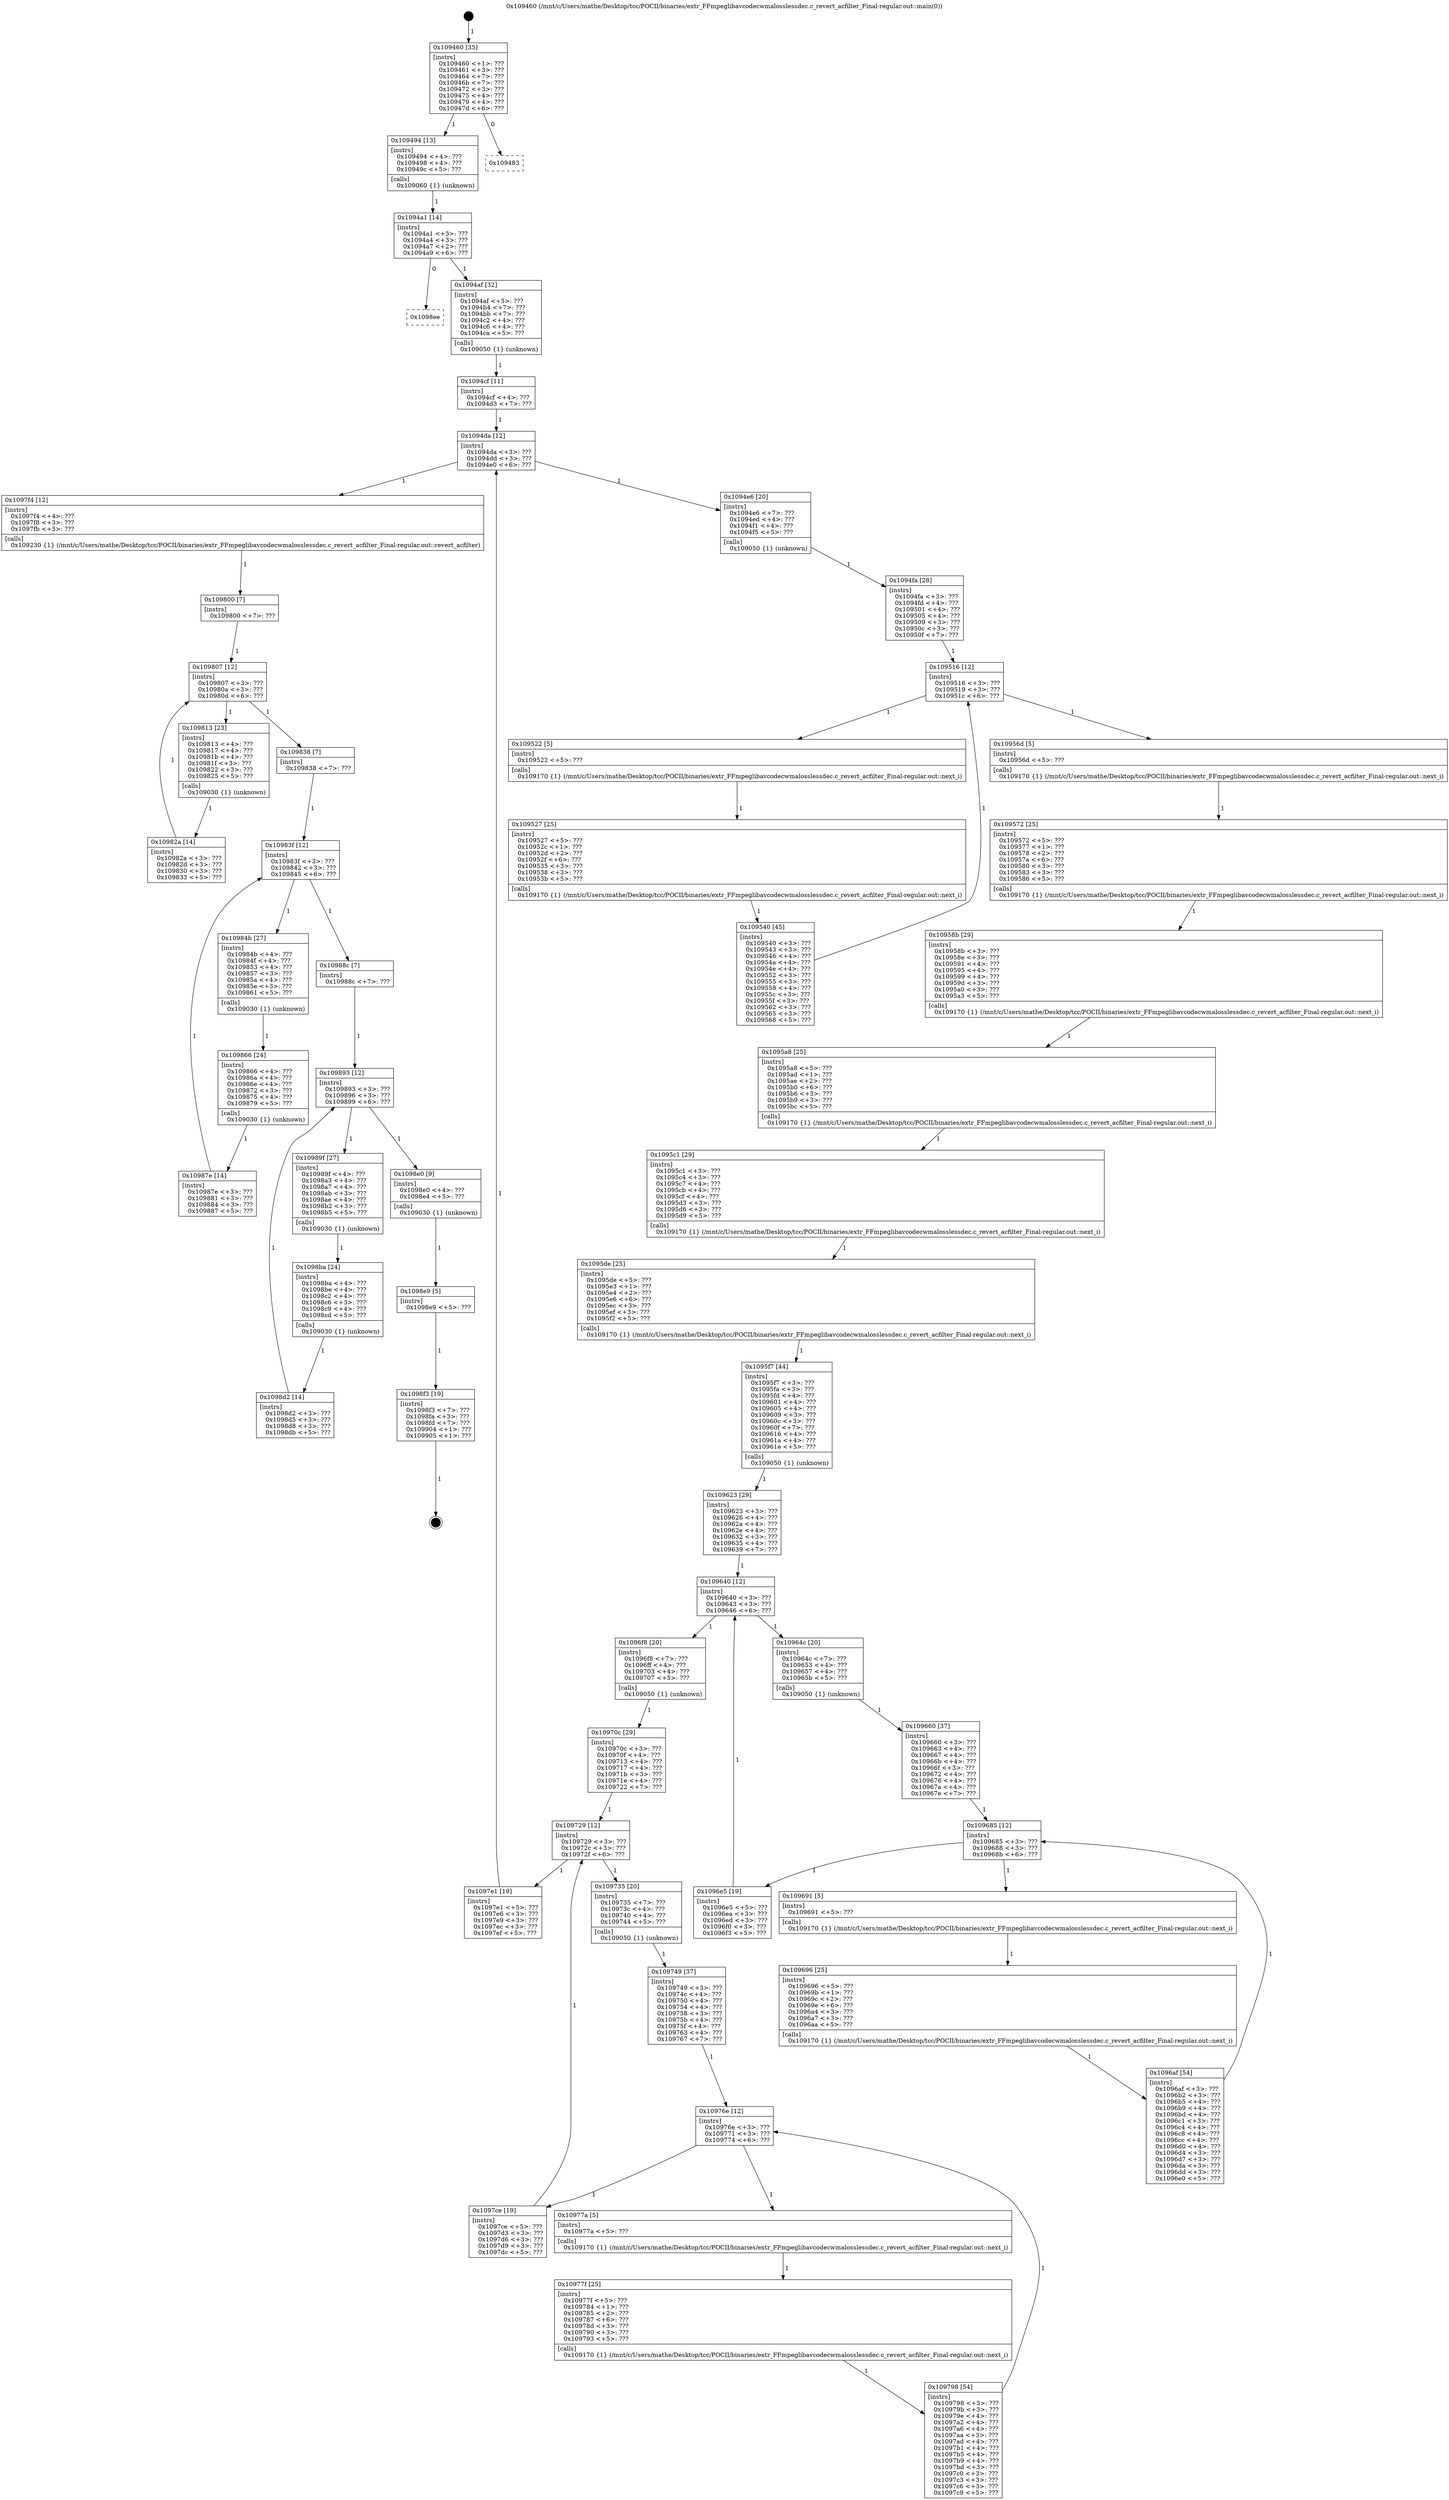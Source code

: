 digraph "0x109460" {
  label = "0x109460 (/mnt/c/Users/mathe/Desktop/tcc/POCII/binaries/extr_FFmpeglibavcodecwmalosslessdec.c_revert_acfilter_Final-regular.out::main(0))"
  labelloc = "t"
  node[shape=record]

  Entry [label="",width=0.3,height=0.3,shape=circle,fillcolor=black,style=filled]
  "0x109460" [label="{
     0x109460 [35]\l
     | [instrs]\l
     &nbsp;&nbsp;0x109460 \<+1\>: ???\l
     &nbsp;&nbsp;0x109461 \<+3\>: ???\l
     &nbsp;&nbsp;0x109464 \<+7\>: ???\l
     &nbsp;&nbsp;0x10946b \<+7\>: ???\l
     &nbsp;&nbsp;0x109472 \<+3\>: ???\l
     &nbsp;&nbsp;0x109475 \<+4\>: ???\l
     &nbsp;&nbsp;0x109479 \<+4\>: ???\l
     &nbsp;&nbsp;0x10947d \<+6\>: ???\l
  }"]
  "0x109494" [label="{
     0x109494 [13]\l
     | [instrs]\l
     &nbsp;&nbsp;0x109494 \<+4\>: ???\l
     &nbsp;&nbsp;0x109498 \<+4\>: ???\l
     &nbsp;&nbsp;0x10949c \<+5\>: ???\l
     | [calls]\l
     &nbsp;&nbsp;0x109060 \{1\} (unknown)\l
  }"]
  "0x109483" [label="{
     0x109483\l
  }", style=dashed]
  "0x1094a1" [label="{
     0x1094a1 [14]\l
     | [instrs]\l
     &nbsp;&nbsp;0x1094a1 \<+3\>: ???\l
     &nbsp;&nbsp;0x1094a4 \<+3\>: ???\l
     &nbsp;&nbsp;0x1094a7 \<+2\>: ???\l
     &nbsp;&nbsp;0x1094a9 \<+6\>: ???\l
  }"]
  "0x1098ee" [label="{
     0x1098ee\l
  }", style=dashed]
  "0x1094af" [label="{
     0x1094af [32]\l
     | [instrs]\l
     &nbsp;&nbsp;0x1094af \<+5\>: ???\l
     &nbsp;&nbsp;0x1094b4 \<+7\>: ???\l
     &nbsp;&nbsp;0x1094bb \<+7\>: ???\l
     &nbsp;&nbsp;0x1094c2 \<+4\>: ???\l
     &nbsp;&nbsp;0x1094c6 \<+4\>: ???\l
     &nbsp;&nbsp;0x1094ca \<+5\>: ???\l
     | [calls]\l
     &nbsp;&nbsp;0x109050 \{1\} (unknown)\l
  }"]
  Exit [label="",width=0.3,height=0.3,shape=circle,fillcolor=black,style=filled,peripheries=2]
  "0x1094da" [label="{
     0x1094da [12]\l
     | [instrs]\l
     &nbsp;&nbsp;0x1094da \<+3\>: ???\l
     &nbsp;&nbsp;0x1094dd \<+3\>: ???\l
     &nbsp;&nbsp;0x1094e0 \<+6\>: ???\l
  }"]
  "0x1097f4" [label="{
     0x1097f4 [12]\l
     | [instrs]\l
     &nbsp;&nbsp;0x1097f4 \<+4\>: ???\l
     &nbsp;&nbsp;0x1097f8 \<+3\>: ???\l
     &nbsp;&nbsp;0x1097fb \<+5\>: ???\l
     | [calls]\l
     &nbsp;&nbsp;0x109230 \{1\} (/mnt/c/Users/mathe/Desktop/tcc/POCII/binaries/extr_FFmpeglibavcodecwmalosslessdec.c_revert_acfilter_Final-regular.out::revert_acfilter)\l
  }"]
  "0x1094e6" [label="{
     0x1094e6 [20]\l
     | [instrs]\l
     &nbsp;&nbsp;0x1094e6 \<+7\>: ???\l
     &nbsp;&nbsp;0x1094ed \<+4\>: ???\l
     &nbsp;&nbsp;0x1094f1 \<+4\>: ???\l
     &nbsp;&nbsp;0x1094f5 \<+5\>: ???\l
     | [calls]\l
     &nbsp;&nbsp;0x109050 \{1\} (unknown)\l
  }"]
  "0x109516" [label="{
     0x109516 [12]\l
     | [instrs]\l
     &nbsp;&nbsp;0x109516 \<+3\>: ???\l
     &nbsp;&nbsp;0x109519 \<+3\>: ???\l
     &nbsp;&nbsp;0x10951c \<+6\>: ???\l
  }"]
  "0x10956d" [label="{
     0x10956d [5]\l
     | [instrs]\l
     &nbsp;&nbsp;0x10956d \<+5\>: ???\l
     | [calls]\l
     &nbsp;&nbsp;0x109170 \{1\} (/mnt/c/Users/mathe/Desktop/tcc/POCII/binaries/extr_FFmpeglibavcodecwmalosslessdec.c_revert_acfilter_Final-regular.out::next_i)\l
  }"]
  "0x109522" [label="{
     0x109522 [5]\l
     | [instrs]\l
     &nbsp;&nbsp;0x109522 \<+5\>: ???\l
     | [calls]\l
     &nbsp;&nbsp;0x109170 \{1\} (/mnt/c/Users/mathe/Desktop/tcc/POCII/binaries/extr_FFmpeglibavcodecwmalosslessdec.c_revert_acfilter_Final-regular.out::next_i)\l
  }"]
  "0x109527" [label="{
     0x109527 [25]\l
     | [instrs]\l
     &nbsp;&nbsp;0x109527 \<+5\>: ???\l
     &nbsp;&nbsp;0x10952c \<+1\>: ???\l
     &nbsp;&nbsp;0x10952d \<+2\>: ???\l
     &nbsp;&nbsp;0x10952f \<+6\>: ???\l
     &nbsp;&nbsp;0x109535 \<+3\>: ???\l
     &nbsp;&nbsp;0x109538 \<+3\>: ???\l
     &nbsp;&nbsp;0x10953b \<+5\>: ???\l
     | [calls]\l
     &nbsp;&nbsp;0x109170 \{1\} (/mnt/c/Users/mathe/Desktop/tcc/POCII/binaries/extr_FFmpeglibavcodecwmalosslessdec.c_revert_acfilter_Final-regular.out::next_i)\l
  }"]
  "0x109540" [label="{
     0x109540 [45]\l
     | [instrs]\l
     &nbsp;&nbsp;0x109540 \<+3\>: ???\l
     &nbsp;&nbsp;0x109543 \<+3\>: ???\l
     &nbsp;&nbsp;0x109546 \<+4\>: ???\l
     &nbsp;&nbsp;0x10954a \<+4\>: ???\l
     &nbsp;&nbsp;0x10954e \<+4\>: ???\l
     &nbsp;&nbsp;0x109552 \<+3\>: ???\l
     &nbsp;&nbsp;0x109555 \<+3\>: ???\l
     &nbsp;&nbsp;0x109558 \<+4\>: ???\l
     &nbsp;&nbsp;0x10955c \<+3\>: ???\l
     &nbsp;&nbsp;0x10955f \<+3\>: ???\l
     &nbsp;&nbsp;0x109562 \<+3\>: ???\l
     &nbsp;&nbsp;0x109565 \<+3\>: ???\l
     &nbsp;&nbsp;0x109568 \<+5\>: ???\l
  }"]
  "0x1094fa" [label="{
     0x1094fa [28]\l
     | [instrs]\l
     &nbsp;&nbsp;0x1094fa \<+3\>: ???\l
     &nbsp;&nbsp;0x1094fd \<+4\>: ???\l
     &nbsp;&nbsp;0x109501 \<+4\>: ???\l
     &nbsp;&nbsp;0x109505 \<+4\>: ???\l
     &nbsp;&nbsp;0x109509 \<+3\>: ???\l
     &nbsp;&nbsp;0x10950c \<+3\>: ???\l
     &nbsp;&nbsp;0x10950f \<+7\>: ???\l
  }"]
  "0x109572" [label="{
     0x109572 [25]\l
     | [instrs]\l
     &nbsp;&nbsp;0x109572 \<+5\>: ???\l
     &nbsp;&nbsp;0x109577 \<+1\>: ???\l
     &nbsp;&nbsp;0x109578 \<+2\>: ???\l
     &nbsp;&nbsp;0x10957a \<+6\>: ???\l
     &nbsp;&nbsp;0x109580 \<+3\>: ???\l
     &nbsp;&nbsp;0x109583 \<+3\>: ???\l
     &nbsp;&nbsp;0x109586 \<+5\>: ???\l
     | [calls]\l
     &nbsp;&nbsp;0x109170 \{1\} (/mnt/c/Users/mathe/Desktop/tcc/POCII/binaries/extr_FFmpeglibavcodecwmalosslessdec.c_revert_acfilter_Final-regular.out::next_i)\l
  }"]
  "0x10958b" [label="{
     0x10958b [29]\l
     | [instrs]\l
     &nbsp;&nbsp;0x10958b \<+3\>: ???\l
     &nbsp;&nbsp;0x10958e \<+3\>: ???\l
     &nbsp;&nbsp;0x109591 \<+4\>: ???\l
     &nbsp;&nbsp;0x109595 \<+4\>: ???\l
     &nbsp;&nbsp;0x109599 \<+4\>: ???\l
     &nbsp;&nbsp;0x10959d \<+3\>: ???\l
     &nbsp;&nbsp;0x1095a0 \<+3\>: ???\l
     &nbsp;&nbsp;0x1095a3 \<+5\>: ???\l
     | [calls]\l
     &nbsp;&nbsp;0x109170 \{1\} (/mnt/c/Users/mathe/Desktop/tcc/POCII/binaries/extr_FFmpeglibavcodecwmalosslessdec.c_revert_acfilter_Final-regular.out::next_i)\l
  }"]
  "0x1095a8" [label="{
     0x1095a8 [25]\l
     | [instrs]\l
     &nbsp;&nbsp;0x1095a8 \<+5\>: ???\l
     &nbsp;&nbsp;0x1095ad \<+1\>: ???\l
     &nbsp;&nbsp;0x1095ae \<+2\>: ???\l
     &nbsp;&nbsp;0x1095b0 \<+6\>: ???\l
     &nbsp;&nbsp;0x1095b6 \<+3\>: ???\l
     &nbsp;&nbsp;0x1095b9 \<+3\>: ???\l
     &nbsp;&nbsp;0x1095bc \<+5\>: ???\l
     | [calls]\l
     &nbsp;&nbsp;0x109170 \{1\} (/mnt/c/Users/mathe/Desktop/tcc/POCII/binaries/extr_FFmpeglibavcodecwmalosslessdec.c_revert_acfilter_Final-regular.out::next_i)\l
  }"]
  "0x1095c1" [label="{
     0x1095c1 [29]\l
     | [instrs]\l
     &nbsp;&nbsp;0x1095c1 \<+3\>: ???\l
     &nbsp;&nbsp;0x1095c4 \<+3\>: ???\l
     &nbsp;&nbsp;0x1095c7 \<+4\>: ???\l
     &nbsp;&nbsp;0x1095cb \<+4\>: ???\l
     &nbsp;&nbsp;0x1095cf \<+4\>: ???\l
     &nbsp;&nbsp;0x1095d3 \<+3\>: ???\l
     &nbsp;&nbsp;0x1095d6 \<+3\>: ???\l
     &nbsp;&nbsp;0x1095d9 \<+5\>: ???\l
     | [calls]\l
     &nbsp;&nbsp;0x109170 \{1\} (/mnt/c/Users/mathe/Desktop/tcc/POCII/binaries/extr_FFmpeglibavcodecwmalosslessdec.c_revert_acfilter_Final-regular.out::next_i)\l
  }"]
  "0x1095de" [label="{
     0x1095de [25]\l
     | [instrs]\l
     &nbsp;&nbsp;0x1095de \<+5\>: ???\l
     &nbsp;&nbsp;0x1095e3 \<+1\>: ???\l
     &nbsp;&nbsp;0x1095e4 \<+2\>: ???\l
     &nbsp;&nbsp;0x1095e6 \<+6\>: ???\l
     &nbsp;&nbsp;0x1095ec \<+3\>: ???\l
     &nbsp;&nbsp;0x1095ef \<+3\>: ???\l
     &nbsp;&nbsp;0x1095f2 \<+5\>: ???\l
     | [calls]\l
     &nbsp;&nbsp;0x109170 \{1\} (/mnt/c/Users/mathe/Desktop/tcc/POCII/binaries/extr_FFmpeglibavcodecwmalosslessdec.c_revert_acfilter_Final-regular.out::next_i)\l
  }"]
  "0x1095f7" [label="{
     0x1095f7 [44]\l
     | [instrs]\l
     &nbsp;&nbsp;0x1095f7 \<+3\>: ???\l
     &nbsp;&nbsp;0x1095fa \<+3\>: ???\l
     &nbsp;&nbsp;0x1095fd \<+4\>: ???\l
     &nbsp;&nbsp;0x109601 \<+4\>: ???\l
     &nbsp;&nbsp;0x109605 \<+4\>: ???\l
     &nbsp;&nbsp;0x109609 \<+3\>: ???\l
     &nbsp;&nbsp;0x10960c \<+3\>: ???\l
     &nbsp;&nbsp;0x10960f \<+7\>: ???\l
     &nbsp;&nbsp;0x109616 \<+4\>: ???\l
     &nbsp;&nbsp;0x10961a \<+4\>: ???\l
     &nbsp;&nbsp;0x10961e \<+5\>: ???\l
     | [calls]\l
     &nbsp;&nbsp;0x109050 \{1\} (unknown)\l
  }"]
  "0x109640" [label="{
     0x109640 [12]\l
     | [instrs]\l
     &nbsp;&nbsp;0x109640 \<+3\>: ???\l
     &nbsp;&nbsp;0x109643 \<+3\>: ???\l
     &nbsp;&nbsp;0x109646 \<+6\>: ???\l
  }"]
  "0x1096f8" [label="{
     0x1096f8 [20]\l
     | [instrs]\l
     &nbsp;&nbsp;0x1096f8 \<+7\>: ???\l
     &nbsp;&nbsp;0x1096ff \<+4\>: ???\l
     &nbsp;&nbsp;0x109703 \<+4\>: ???\l
     &nbsp;&nbsp;0x109707 \<+5\>: ???\l
     | [calls]\l
     &nbsp;&nbsp;0x109050 \{1\} (unknown)\l
  }"]
  "0x10964c" [label="{
     0x10964c [20]\l
     | [instrs]\l
     &nbsp;&nbsp;0x10964c \<+7\>: ???\l
     &nbsp;&nbsp;0x109653 \<+4\>: ???\l
     &nbsp;&nbsp;0x109657 \<+4\>: ???\l
     &nbsp;&nbsp;0x10965b \<+5\>: ???\l
     | [calls]\l
     &nbsp;&nbsp;0x109050 \{1\} (unknown)\l
  }"]
  "0x109685" [label="{
     0x109685 [12]\l
     | [instrs]\l
     &nbsp;&nbsp;0x109685 \<+3\>: ???\l
     &nbsp;&nbsp;0x109688 \<+3\>: ???\l
     &nbsp;&nbsp;0x10968b \<+6\>: ???\l
  }"]
  "0x1096e5" [label="{
     0x1096e5 [19]\l
     | [instrs]\l
     &nbsp;&nbsp;0x1096e5 \<+5\>: ???\l
     &nbsp;&nbsp;0x1096ea \<+3\>: ???\l
     &nbsp;&nbsp;0x1096ed \<+3\>: ???\l
     &nbsp;&nbsp;0x1096f0 \<+3\>: ???\l
     &nbsp;&nbsp;0x1096f3 \<+5\>: ???\l
  }"]
  "0x109691" [label="{
     0x109691 [5]\l
     | [instrs]\l
     &nbsp;&nbsp;0x109691 \<+5\>: ???\l
     | [calls]\l
     &nbsp;&nbsp;0x109170 \{1\} (/mnt/c/Users/mathe/Desktop/tcc/POCII/binaries/extr_FFmpeglibavcodecwmalosslessdec.c_revert_acfilter_Final-regular.out::next_i)\l
  }"]
  "0x109696" [label="{
     0x109696 [25]\l
     | [instrs]\l
     &nbsp;&nbsp;0x109696 \<+5\>: ???\l
     &nbsp;&nbsp;0x10969b \<+1\>: ???\l
     &nbsp;&nbsp;0x10969c \<+2\>: ???\l
     &nbsp;&nbsp;0x10969e \<+6\>: ???\l
     &nbsp;&nbsp;0x1096a4 \<+3\>: ???\l
     &nbsp;&nbsp;0x1096a7 \<+3\>: ???\l
     &nbsp;&nbsp;0x1096aa \<+5\>: ???\l
     | [calls]\l
     &nbsp;&nbsp;0x109170 \{1\} (/mnt/c/Users/mathe/Desktop/tcc/POCII/binaries/extr_FFmpeglibavcodecwmalosslessdec.c_revert_acfilter_Final-regular.out::next_i)\l
  }"]
  "0x1096af" [label="{
     0x1096af [54]\l
     | [instrs]\l
     &nbsp;&nbsp;0x1096af \<+3\>: ???\l
     &nbsp;&nbsp;0x1096b2 \<+3\>: ???\l
     &nbsp;&nbsp;0x1096b5 \<+4\>: ???\l
     &nbsp;&nbsp;0x1096b9 \<+4\>: ???\l
     &nbsp;&nbsp;0x1096bd \<+4\>: ???\l
     &nbsp;&nbsp;0x1096c1 \<+3\>: ???\l
     &nbsp;&nbsp;0x1096c4 \<+4\>: ???\l
     &nbsp;&nbsp;0x1096c8 \<+4\>: ???\l
     &nbsp;&nbsp;0x1096cc \<+4\>: ???\l
     &nbsp;&nbsp;0x1096d0 \<+4\>: ???\l
     &nbsp;&nbsp;0x1096d4 \<+3\>: ???\l
     &nbsp;&nbsp;0x1096d7 \<+3\>: ???\l
     &nbsp;&nbsp;0x1096da \<+3\>: ???\l
     &nbsp;&nbsp;0x1096dd \<+3\>: ???\l
     &nbsp;&nbsp;0x1096e0 \<+5\>: ???\l
  }"]
  "0x109660" [label="{
     0x109660 [37]\l
     | [instrs]\l
     &nbsp;&nbsp;0x109660 \<+3\>: ???\l
     &nbsp;&nbsp;0x109663 \<+4\>: ???\l
     &nbsp;&nbsp;0x109667 \<+4\>: ???\l
     &nbsp;&nbsp;0x10966b \<+4\>: ???\l
     &nbsp;&nbsp;0x10966f \<+3\>: ???\l
     &nbsp;&nbsp;0x109672 \<+4\>: ???\l
     &nbsp;&nbsp;0x109676 \<+4\>: ???\l
     &nbsp;&nbsp;0x10967a \<+4\>: ???\l
     &nbsp;&nbsp;0x10967e \<+7\>: ???\l
  }"]
  "0x1098f3" [label="{
     0x1098f3 [19]\l
     | [instrs]\l
     &nbsp;&nbsp;0x1098f3 \<+7\>: ???\l
     &nbsp;&nbsp;0x1098fa \<+3\>: ???\l
     &nbsp;&nbsp;0x1098fd \<+7\>: ???\l
     &nbsp;&nbsp;0x109904 \<+1\>: ???\l
     &nbsp;&nbsp;0x109905 \<+1\>: ???\l
  }"]
  "0x109623" [label="{
     0x109623 [29]\l
     | [instrs]\l
     &nbsp;&nbsp;0x109623 \<+3\>: ???\l
     &nbsp;&nbsp;0x109626 \<+4\>: ???\l
     &nbsp;&nbsp;0x10962a \<+4\>: ???\l
     &nbsp;&nbsp;0x10962e \<+4\>: ???\l
     &nbsp;&nbsp;0x109632 \<+3\>: ???\l
     &nbsp;&nbsp;0x109635 \<+4\>: ???\l
     &nbsp;&nbsp;0x109639 \<+7\>: ???\l
  }"]
  "0x109729" [label="{
     0x109729 [12]\l
     | [instrs]\l
     &nbsp;&nbsp;0x109729 \<+3\>: ???\l
     &nbsp;&nbsp;0x10972c \<+3\>: ???\l
     &nbsp;&nbsp;0x10972f \<+6\>: ???\l
  }"]
  "0x1097e1" [label="{
     0x1097e1 [19]\l
     | [instrs]\l
     &nbsp;&nbsp;0x1097e1 \<+5\>: ???\l
     &nbsp;&nbsp;0x1097e6 \<+3\>: ???\l
     &nbsp;&nbsp;0x1097e9 \<+3\>: ???\l
     &nbsp;&nbsp;0x1097ec \<+3\>: ???\l
     &nbsp;&nbsp;0x1097ef \<+5\>: ???\l
  }"]
  "0x109735" [label="{
     0x109735 [20]\l
     | [instrs]\l
     &nbsp;&nbsp;0x109735 \<+7\>: ???\l
     &nbsp;&nbsp;0x10973c \<+4\>: ???\l
     &nbsp;&nbsp;0x109740 \<+4\>: ???\l
     &nbsp;&nbsp;0x109744 \<+5\>: ???\l
     | [calls]\l
     &nbsp;&nbsp;0x109050 \{1\} (unknown)\l
  }"]
  "0x10976e" [label="{
     0x10976e [12]\l
     | [instrs]\l
     &nbsp;&nbsp;0x10976e \<+3\>: ???\l
     &nbsp;&nbsp;0x109771 \<+3\>: ???\l
     &nbsp;&nbsp;0x109774 \<+6\>: ???\l
  }"]
  "0x1097ce" [label="{
     0x1097ce [19]\l
     | [instrs]\l
     &nbsp;&nbsp;0x1097ce \<+5\>: ???\l
     &nbsp;&nbsp;0x1097d3 \<+3\>: ???\l
     &nbsp;&nbsp;0x1097d6 \<+3\>: ???\l
     &nbsp;&nbsp;0x1097d9 \<+3\>: ???\l
     &nbsp;&nbsp;0x1097dc \<+5\>: ???\l
  }"]
  "0x10977a" [label="{
     0x10977a [5]\l
     | [instrs]\l
     &nbsp;&nbsp;0x10977a \<+5\>: ???\l
     | [calls]\l
     &nbsp;&nbsp;0x109170 \{1\} (/mnt/c/Users/mathe/Desktop/tcc/POCII/binaries/extr_FFmpeglibavcodecwmalosslessdec.c_revert_acfilter_Final-regular.out::next_i)\l
  }"]
  "0x10977f" [label="{
     0x10977f [25]\l
     | [instrs]\l
     &nbsp;&nbsp;0x10977f \<+5\>: ???\l
     &nbsp;&nbsp;0x109784 \<+1\>: ???\l
     &nbsp;&nbsp;0x109785 \<+2\>: ???\l
     &nbsp;&nbsp;0x109787 \<+6\>: ???\l
     &nbsp;&nbsp;0x10978d \<+3\>: ???\l
     &nbsp;&nbsp;0x109790 \<+3\>: ???\l
     &nbsp;&nbsp;0x109793 \<+5\>: ???\l
     | [calls]\l
     &nbsp;&nbsp;0x109170 \{1\} (/mnt/c/Users/mathe/Desktop/tcc/POCII/binaries/extr_FFmpeglibavcodecwmalosslessdec.c_revert_acfilter_Final-regular.out::next_i)\l
  }"]
  "0x109798" [label="{
     0x109798 [54]\l
     | [instrs]\l
     &nbsp;&nbsp;0x109798 \<+3\>: ???\l
     &nbsp;&nbsp;0x10979b \<+3\>: ???\l
     &nbsp;&nbsp;0x10979e \<+4\>: ???\l
     &nbsp;&nbsp;0x1097a2 \<+4\>: ???\l
     &nbsp;&nbsp;0x1097a6 \<+4\>: ???\l
     &nbsp;&nbsp;0x1097aa \<+3\>: ???\l
     &nbsp;&nbsp;0x1097ad \<+4\>: ???\l
     &nbsp;&nbsp;0x1097b1 \<+4\>: ???\l
     &nbsp;&nbsp;0x1097b5 \<+4\>: ???\l
     &nbsp;&nbsp;0x1097b9 \<+4\>: ???\l
     &nbsp;&nbsp;0x1097bd \<+3\>: ???\l
     &nbsp;&nbsp;0x1097c0 \<+3\>: ???\l
     &nbsp;&nbsp;0x1097c3 \<+3\>: ???\l
     &nbsp;&nbsp;0x1097c6 \<+3\>: ???\l
     &nbsp;&nbsp;0x1097c9 \<+5\>: ???\l
  }"]
  "0x109749" [label="{
     0x109749 [37]\l
     | [instrs]\l
     &nbsp;&nbsp;0x109749 \<+3\>: ???\l
     &nbsp;&nbsp;0x10974c \<+4\>: ???\l
     &nbsp;&nbsp;0x109750 \<+4\>: ???\l
     &nbsp;&nbsp;0x109754 \<+4\>: ???\l
     &nbsp;&nbsp;0x109758 \<+3\>: ???\l
     &nbsp;&nbsp;0x10975b \<+4\>: ???\l
     &nbsp;&nbsp;0x10975f \<+4\>: ???\l
     &nbsp;&nbsp;0x109763 \<+4\>: ???\l
     &nbsp;&nbsp;0x109767 \<+7\>: ???\l
  }"]
  "0x1098e9" [label="{
     0x1098e9 [5]\l
     | [instrs]\l
     &nbsp;&nbsp;0x1098e9 \<+5\>: ???\l
  }"]
  "0x10970c" [label="{
     0x10970c [29]\l
     | [instrs]\l
     &nbsp;&nbsp;0x10970c \<+3\>: ???\l
     &nbsp;&nbsp;0x10970f \<+4\>: ???\l
     &nbsp;&nbsp;0x109713 \<+4\>: ???\l
     &nbsp;&nbsp;0x109717 \<+4\>: ???\l
     &nbsp;&nbsp;0x10971b \<+3\>: ???\l
     &nbsp;&nbsp;0x10971e \<+4\>: ???\l
     &nbsp;&nbsp;0x109722 \<+7\>: ???\l
  }"]
  "0x10988c" [label="{
     0x10988c [7]\l
     | [instrs]\l
     &nbsp;&nbsp;0x10988c \<+7\>: ???\l
  }"]
  "0x1094cf" [label="{
     0x1094cf [11]\l
     | [instrs]\l
     &nbsp;&nbsp;0x1094cf \<+4\>: ???\l
     &nbsp;&nbsp;0x1094d3 \<+7\>: ???\l
  }"]
  "0x109807" [label="{
     0x109807 [12]\l
     | [instrs]\l
     &nbsp;&nbsp;0x109807 \<+3\>: ???\l
     &nbsp;&nbsp;0x10980a \<+3\>: ???\l
     &nbsp;&nbsp;0x10980d \<+6\>: ???\l
  }"]
  "0x10983f" [label="{
     0x10983f [12]\l
     | [instrs]\l
     &nbsp;&nbsp;0x10983f \<+3\>: ???\l
     &nbsp;&nbsp;0x109842 \<+3\>: ???\l
     &nbsp;&nbsp;0x109845 \<+6\>: ???\l
  }"]
  "0x109813" [label="{
     0x109813 [23]\l
     | [instrs]\l
     &nbsp;&nbsp;0x109813 \<+4\>: ???\l
     &nbsp;&nbsp;0x109817 \<+4\>: ???\l
     &nbsp;&nbsp;0x10981b \<+4\>: ???\l
     &nbsp;&nbsp;0x10981f \<+3\>: ???\l
     &nbsp;&nbsp;0x109822 \<+3\>: ???\l
     &nbsp;&nbsp;0x109825 \<+5\>: ???\l
     | [calls]\l
     &nbsp;&nbsp;0x109030 \{1\} (unknown)\l
  }"]
  "0x10982a" [label="{
     0x10982a [14]\l
     | [instrs]\l
     &nbsp;&nbsp;0x10982a \<+3\>: ???\l
     &nbsp;&nbsp;0x10982d \<+3\>: ???\l
     &nbsp;&nbsp;0x109830 \<+3\>: ???\l
     &nbsp;&nbsp;0x109833 \<+5\>: ???\l
  }"]
  "0x109800" [label="{
     0x109800 [7]\l
     | [instrs]\l
     &nbsp;&nbsp;0x109800 \<+7\>: ???\l
  }"]
  "0x109893" [label="{
     0x109893 [12]\l
     | [instrs]\l
     &nbsp;&nbsp;0x109893 \<+3\>: ???\l
     &nbsp;&nbsp;0x109896 \<+3\>: ???\l
     &nbsp;&nbsp;0x109899 \<+6\>: ???\l
  }"]
  "0x10984b" [label="{
     0x10984b [27]\l
     | [instrs]\l
     &nbsp;&nbsp;0x10984b \<+4\>: ???\l
     &nbsp;&nbsp;0x10984f \<+4\>: ???\l
     &nbsp;&nbsp;0x109853 \<+4\>: ???\l
     &nbsp;&nbsp;0x109857 \<+3\>: ???\l
     &nbsp;&nbsp;0x10985a \<+4\>: ???\l
     &nbsp;&nbsp;0x10985e \<+3\>: ???\l
     &nbsp;&nbsp;0x109861 \<+5\>: ???\l
     | [calls]\l
     &nbsp;&nbsp;0x109030 \{1\} (unknown)\l
  }"]
  "0x109866" [label="{
     0x109866 [24]\l
     | [instrs]\l
     &nbsp;&nbsp;0x109866 \<+4\>: ???\l
     &nbsp;&nbsp;0x10986a \<+4\>: ???\l
     &nbsp;&nbsp;0x10986e \<+4\>: ???\l
     &nbsp;&nbsp;0x109872 \<+3\>: ???\l
     &nbsp;&nbsp;0x109875 \<+4\>: ???\l
     &nbsp;&nbsp;0x109879 \<+5\>: ???\l
     | [calls]\l
     &nbsp;&nbsp;0x109030 \{1\} (unknown)\l
  }"]
  "0x10987e" [label="{
     0x10987e [14]\l
     | [instrs]\l
     &nbsp;&nbsp;0x10987e \<+3\>: ???\l
     &nbsp;&nbsp;0x109881 \<+3\>: ???\l
     &nbsp;&nbsp;0x109884 \<+3\>: ???\l
     &nbsp;&nbsp;0x109887 \<+5\>: ???\l
  }"]
  "0x109838" [label="{
     0x109838 [7]\l
     | [instrs]\l
     &nbsp;&nbsp;0x109838 \<+7\>: ???\l
  }"]
  "0x1098e0" [label="{
     0x1098e0 [9]\l
     | [instrs]\l
     &nbsp;&nbsp;0x1098e0 \<+4\>: ???\l
     &nbsp;&nbsp;0x1098e4 \<+5\>: ???\l
     | [calls]\l
     &nbsp;&nbsp;0x109030 \{1\} (unknown)\l
  }"]
  "0x10989f" [label="{
     0x10989f [27]\l
     | [instrs]\l
     &nbsp;&nbsp;0x10989f \<+4\>: ???\l
     &nbsp;&nbsp;0x1098a3 \<+4\>: ???\l
     &nbsp;&nbsp;0x1098a7 \<+4\>: ???\l
     &nbsp;&nbsp;0x1098ab \<+3\>: ???\l
     &nbsp;&nbsp;0x1098ae \<+4\>: ???\l
     &nbsp;&nbsp;0x1098b2 \<+3\>: ???\l
     &nbsp;&nbsp;0x1098b5 \<+5\>: ???\l
     | [calls]\l
     &nbsp;&nbsp;0x109030 \{1\} (unknown)\l
  }"]
  "0x1098ba" [label="{
     0x1098ba [24]\l
     | [instrs]\l
     &nbsp;&nbsp;0x1098ba \<+4\>: ???\l
     &nbsp;&nbsp;0x1098be \<+4\>: ???\l
     &nbsp;&nbsp;0x1098c2 \<+4\>: ???\l
     &nbsp;&nbsp;0x1098c6 \<+3\>: ???\l
     &nbsp;&nbsp;0x1098c9 \<+4\>: ???\l
     &nbsp;&nbsp;0x1098cd \<+5\>: ???\l
     | [calls]\l
     &nbsp;&nbsp;0x109030 \{1\} (unknown)\l
  }"]
  "0x1098d2" [label="{
     0x1098d2 [14]\l
     | [instrs]\l
     &nbsp;&nbsp;0x1098d2 \<+3\>: ???\l
     &nbsp;&nbsp;0x1098d5 \<+3\>: ???\l
     &nbsp;&nbsp;0x1098d8 \<+3\>: ???\l
     &nbsp;&nbsp;0x1098db \<+5\>: ???\l
  }"]
  Entry -> "0x109460" [label=" 1"]
  "0x109460" -> "0x109494" [label=" 1"]
  "0x109460" -> "0x109483" [label=" 0"]
  "0x109494" -> "0x1094a1" [label=" 1"]
  "0x1094a1" -> "0x1098ee" [label=" 0"]
  "0x1094a1" -> "0x1094af" [label=" 1"]
  "0x1098f3" -> Exit [label=" 1"]
  "0x1094af" -> "0x1094cf" [label=" 1"]
  "0x1094da" -> "0x1097f4" [label=" 1"]
  "0x1094da" -> "0x1094e6" [label=" 1"]
  "0x1094e6" -> "0x1094fa" [label=" 1"]
  "0x109516" -> "0x10956d" [label=" 1"]
  "0x109516" -> "0x109522" [label=" 1"]
  "0x109522" -> "0x109527" [label=" 1"]
  "0x109527" -> "0x109540" [label=" 1"]
  "0x1094fa" -> "0x109516" [label=" 1"]
  "0x109540" -> "0x109516" [label=" 1"]
  "0x10956d" -> "0x109572" [label=" 1"]
  "0x109572" -> "0x10958b" [label=" 1"]
  "0x10958b" -> "0x1095a8" [label=" 1"]
  "0x1095a8" -> "0x1095c1" [label=" 1"]
  "0x1095c1" -> "0x1095de" [label=" 1"]
  "0x1095de" -> "0x1095f7" [label=" 1"]
  "0x1095f7" -> "0x109623" [label=" 1"]
  "0x109640" -> "0x1096f8" [label=" 1"]
  "0x109640" -> "0x10964c" [label=" 1"]
  "0x10964c" -> "0x109660" [label=" 1"]
  "0x109685" -> "0x1096e5" [label=" 1"]
  "0x109685" -> "0x109691" [label=" 1"]
  "0x109691" -> "0x109696" [label=" 1"]
  "0x109696" -> "0x1096af" [label=" 1"]
  "0x109660" -> "0x109685" [label=" 1"]
  "0x1096af" -> "0x109685" [label=" 1"]
  "0x1098e9" -> "0x1098f3" [label=" 1"]
  "0x109623" -> "0x109640" [label=" 1"]
  "0x1096e5" -> "0x109640" [label=" 1"]
  "0x1096f8" -> "0x10970c" [label=" 1"]
  "0x109729" -> "0x1097e1" [label=" 1"]
  "0x109729" -> "0x109735" [label=" 1"]
  "0x109735" -> "0x109749" [label=" 1"]
  "0x10976e" -> "0x1097ce" [label=" 1"]
  "0x10976e" -> "0x10977a" [label=" 1"]
  "0x10977a" -> "0x10977f" [label=" 1"]
  "0x10977f" -> "0x109798" [label=" 1"]
  "0x109749" -> "0x10976e" [label=" 1"]
  "0x109798" -> "0x10976e" [label=" 1"]
  "0x1098e0" -> "0x1098e9" [label=" 1"]
  "0x10970c" -> "0x109729" [label=" 1"]
  "0x1097ce" -> "0x109729" [label=" 1"]
  "0x1098d2" -> "0x109893" [label=" 1"]
  "0x1094cf" -> "0x1094da" [label=" 1"]
  "0x1097e1" -> "0x1094da" [label=" 1"]
  "0x1097f4" -> "0x109800" [label=" 1"]
  "0x109807" -> "0x109838" [label=" 1"]
  "0x109807" -> "0x109813" [label=" 1"]
  "0x109813" -> "0x10982a" [label=" 1"]
  "0x109800" -> "0x109807" [label=" 1"]
  "0x10982a" -> "0x109807" [label=" 1"]
  "0x10983f" -> "0x10988c" [label=" 1"]
  "0x10983f" -> "0x10984b" [label=" 1"]
  "0x10984b" -> "0x109866" [label=" 1"]
  "0x109866" -> "0x10987e" [label=" 1"]
  "0x109838" -> "0x10983f" [label=" 1"]
  "0x10987e" -> "0x10983f" [label=" 1"]
  "0x109893" -> "0x1098e0" [label=" 1"]
  "0x109893" -> "0x10989f" [label=" 1"]
  "0x10989f" -> "0x1098ba" [label=" 1"]
  "0x1098ba" -> "0x1098d2" [label=" 1"]
  "0x10988c" -> "0x109893" [label=" 1"]
}
